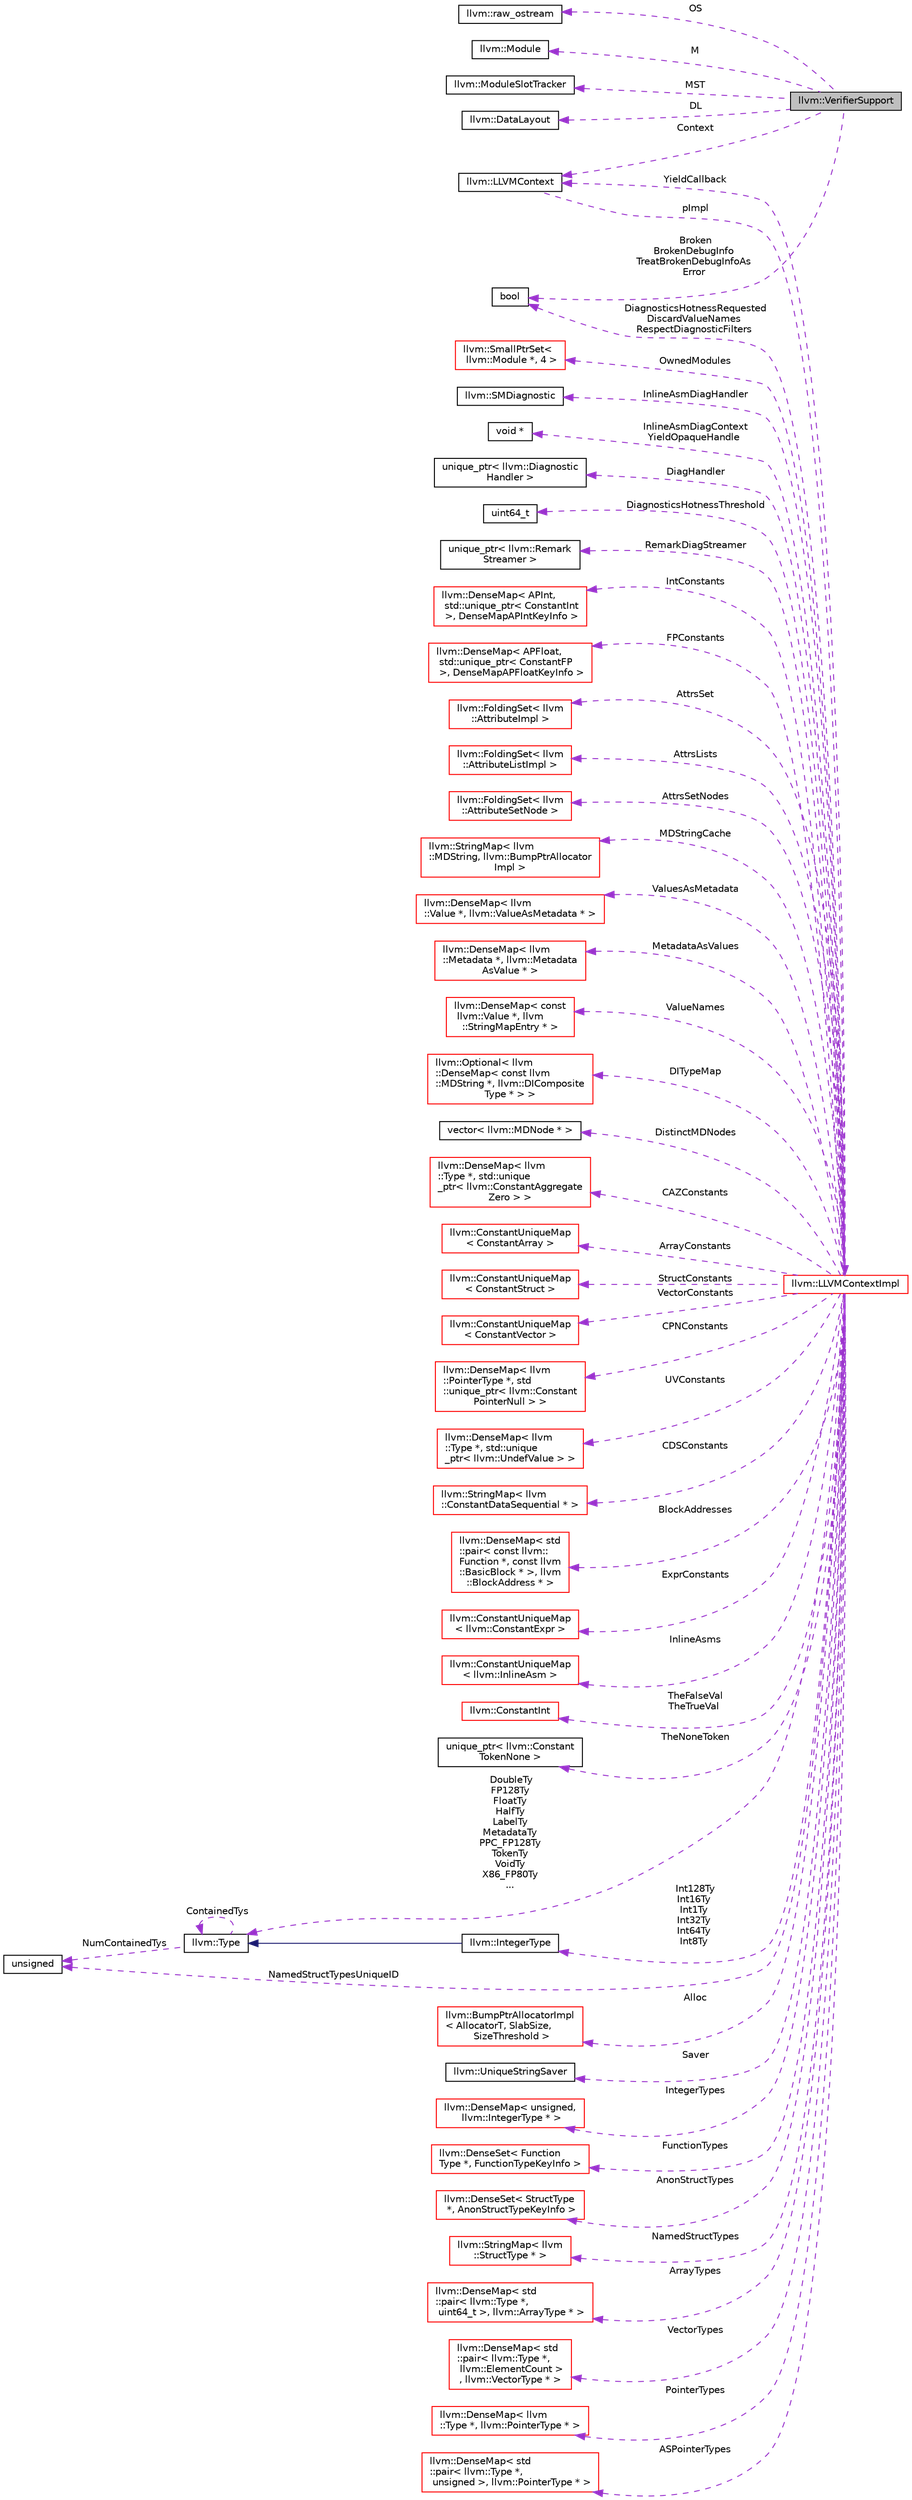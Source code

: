 digraph "llvm::VerifierSupport"
{
 // LATEX_PDF_SIZE
  bgcolor="transparent";
  edge [fontname="Helvetica",fontsize="10",labelfontname="Helvetica",labelfontsize="10"];
  node [fontname="Helvetica",fontsize="10",shape="box"];
  rankdir="LR";
  Node1 [label="llvm::VerifierSupport",height=0.2,width=0.4,color="black", fillcolor="grey75", style="filled", fontcolor="black",tooltip=" "];
  Node2 -> Node1 [dir="back",color="darkorchid3",fontsize="10",style="dashed",label=" OS" ,fontname="Helvetica"];
  Node2 [label="llvm::raw_ostream",height=0.2,width=0.4,color="black",URL="$classllvm_1_1raw__ostream.html",tooltip="This class implements an extremely fast bulk output stream that can only output to a stream."];
  Node3 -> Node1 [dir="back",color="darkorchid3",fontsize="10",style="dashed",label=" M" ,fontname="Helvetica"];
  Node3 [label="llvm::Module",height=0.2,width=0.4,color="black",URL="$classllvm_1_1Module.html",tooltip="A Module instance is used to store all the information related to an LLVM module."];
  Node4 -> Node1 [dir="back",color="darkorchid3",fontsize="10",style="dashed",label=" MST" ,fontname="Helvetica"];
  Node4 [label="llvm::ModuleSlotTracker",height=0.2,width=0.4,color="black",URL="$classllvm_1_1ModuleSlotTracker.html",tooltip="Manage lifetime of a slot tracker for printing IR."];
  Node5 -> Node1 [dir="back",color="darkorchid3",fontsize="10",style="dashed",label=" DL" ,fontname="Helvetica"];
  Node5 [label="llvm::DataLayout",height=0.2,width=0.4,color="black",URL="$classllvm_1_1DataLayout.html",tooltip="A parsed version of the target data layout string in and methods for querying it."];
  Node6 -> Node1 [dir="back",color="darkorchid3",fontsize="10",style="dashed",label=" Context" ,fontname="Helvetica"];
  Node6 [label="llvm::LLVMContext",height=0.2,width=0.4,color="black",URL="$classllvm_1_1LLVMContext.html",tooltip="This is an important class for using LLVM in a threaded context."];
  Node7 -> Node6 [dir="back",color="darkorchid3",fontsize="10",style="dashed",label=" pImpl" ,fontname="Helvetica"];
  Node7 [label="llvm::LLVMContextImpl",height=0.2,width=0.4,color="red",URL="$classllvm_1_1LLVMContextImpl.html",tooltip=" "];
  Node8 -> Node7 [dir="back",color="darkorchid3",fontsize="10",style="dashed",label=" OwnedModules" ,fontname="Helvetica"];
  Node8 [label="llvm::SmallPtrSet\<\l llvm::Module *, 4 \>",height=0.2,width=0.4,color="red",URL="$classllvm_1_1SmallPtrSet.html",tooltip=" "];
  Node16 -> Node7 [dir="back",color="darkorchid3",fontsize="10",style="dashed",label=" InlineAsmDiagHandler" ,fontname="Helvetica"];
  Node16 [label="llvm::SMDiagnostic",height=0.2,width=0.4,color="black",URL="$classllvm_1_1SMDiagnostic.html",tooltip="Instances of this class encapsulate one diagnostic report, allowing printing to a raw_ostream as a ca..."];
  Node17 -> Node7 [dir="back",color="darkorchid3",fontsize="10",style="dashed",label=" InlineAsmDiagContext\nYieldOpaqueHandle" ,fontname="Helvetica"];
  Node17 [label="void *",height=0.2,width=0.4,color="black",tooltip=" "];
  Node18 -> Node7 [dir="back",color="darkorchid3",fontsize="10",style="dashed",label=" DiagHandler" ,fontname="Helvetica"];
  Node18 [label="unique_ptr\< llvm::Diagnostic\lHandler \>",height=0.2,width=0.4,color="black",tooltip=" "];
  Node19 -> Node7 [dir="back",color="darkorchid3",fontsize="10",style="dashed",label=" DiagnosticsHotnessRequested\nDiscardValueNames\nRespectDiagnosticFilters" ,fontname="Helvetica"];
  Node19 [label="bool",height=0.2,width=0.4,color="black",URL="$classbool.html",tooltip=" "];
  Node20 -> Node7 [dir="back",color="darkorchid3",fontsize="10",style="dashed",label=" DiagnosticsHotnessThreshold" ,fontname="Helvetica"];
  Node20 [label="uint64_t",height=0.2,width=0.4,color="black",tooltip=" "];
  Node21 -> Node7 [dir="back",color="darkorchid3",fontsize="10",style="dashed",label=" RemarkDiagStreamer" ,fontname="Helvetica"];
  Node21 [label="unique_ptr\< llvm::Remark\lStreamer \>",height=0.2,width=0.4,color="black",tooltip=" "];
  Node6 -> Node7 [dir="back",color="darkorchid3",fontsize="10",style="dashed",label=" YieldCallback" ,fontname="Helvetica"];
  Node22 -> Node7 [dir="back",color="darkorchid3",fontsize="10",style="dashed",label=" IntConstants" ,fontname="Helvetica"];
  Node22 [label="llvm::DenseMap\< APInt,\l std::unique_ptr\< ConstantInt\l \>, DenseMapAPIntKeyInfo \>",height=0.2,width=0.4,color="red",URL="$classllvm_1_1DenseMap.html",tooltip=" "];
  Node26 -> Node7 [dir="back",color="darkorchid3",fontsize="10",style="dashed",label=" FPConstants" ,fontname="Helvetica"];
  Node26 [label="llvm::DenseMap\< APFloat,\l std::unique_ptr\< ConstantFP\l \>, DenseMapAPFloatKeyInfo \>",height=0.2,width=0.4,color="red",URL="$classllvm_1_1DenseMap.html",tooltip=" "];
  Node28 -> Node7 [dir="back",color="darkorchid3",fontsize="10",style="dashed",label=" AttrsSet" ,fontname="Helvetica"];
  Node28 [label="llvm::FoldingSet\< llvm\l::AttributeImpl \>",height=0.2,width=0.4,color="red",URL="$classllvm_1_1FoldingSet.html",tooltip=" "];
  Node34 -> Node7 [dir="back",color="darkorchid3",fontsize="10",style="dashed",label=" AttrsLists" ,fontname="Helvetica"];
  Node34 [label="llvm::FoldingSet\< llvm\l::AttributeListImpl \>",height=0.2,width=0.4,color="red",URL="$classllvm_1_1FoldingSet.html",tooltip=" "];
  Node36 -> Node7 [dir="back",color="darkorchid3",fontsize="10",style="dashed",label=" AttrsSetNodes" ,fontname="Helvetica"];
  Node36 [label="llvm::FoldingSet\< llvm\l::AttributeSetNode \>",height=0.2,width=0.4,color="red",URL="$classllvm_1_1FoldingSet.html",tooltip=" "];
  Node38 -> Node7 [dir="back",color="darkorchid3",fontsize="10",style="dashed",label=" MDStringCache" ,fontname="Helvetica"];
  Node38 [label="llvm::StringMap\< llvm\l::MDString, llvm::BumpPtrAllocator\lImpl \>",height=0.2,width=0.4,color="red",URL="$classllvm_1_1StringMap.html",tooltip=" "];
  Node42 -> Node7 [dir="back",color="darkorchid3",fontsize="10",style="dashed",label=" ValuesAsMetadata" ,fontname="Helvetica"];
  Node42 [label="llvm::DenseMap\< llvm\l::Value *, llvm::ValueAsMetadata * \>",height=0.2,width=0.4,color="red",URL="$classllvm_1_1DenseMap.html",tooltip=" "];
  Node44 -> Node7 [dir="back",color="darkorchid3",fontsize="10",style="dashed",label=" MetadataAsValues" ,fontname="Helvetica"];
  Node44 [label="llvm::DenseMap\< llvm\l::Metadata *, llvm::Metadata\lAsValue * \>",height=0.2,width=0.4,color="red",URL="$classllvm_1_1DenseMap.html",tooltip=" "];
  Node46 -> Node7 [dir="back",color="darkorchid3",fontsize="10",style="dashed",label=" ValueNames" ,fontname="Helvetica"];
  Node46 [label="llvm::DenseMap\< const\l llvm::Value *, llvm\l::StringMapEntry * \>",height=0.2,width=0.4,color="red",URL="$classllvm_1_1DenseMap.html",tooltip=" "];
  Node48 -> Node7 [dir="back",color="darkorchid3",fontsize="10",style="dashed",label=" DITypeMap" ,fontname="Helvetica"];
  Node48 [label="llvm::Optional\< llvm\l::DenseMap\< const llvm\l::MDString *, llvm::DIComposite\lType * \> \>",height=0.2,width=0.4,color="red",URL="$classllvm_1_1Optional.html",tooltip=" "];
  Node50 -> Node7 [dir="back",color="darkorchid3",fontsize="10",style="dashed",label=" DistinctMDNodes" ,fontname="Helvetica"];
  Node50 [label="vector\< llvm::MDNode * \>",height=0.2,width=0.4,color="black",tooltip=" "];
  Node51 -> Node7 [dir="back",color="darkorchid3",fontsize="10",style="dashed",label=" CAZConstants" ,fontname="Helvetica"];
  Node51 [label="llvm::DenseMap\< llvm\l::Type *, std::unique\l_ptr\< llvm::ConstantAggregate\lZero \> \>",height=0.2,width=0.4,color="red",URL="$classllvm_1_1DenseMap.html",tooltip=" "];
  Node53 -> Node7 [dir="back",color="darkorchid3",fontsize="10",style="dashed",label=" ArrayConstants" ,fontname="Helvetica"];
  Node53 [label="llvm::ConstantUniqueMap\l\< ConstantArray \>",height=0.2,width=0.4,color="red",URL="$classllvm_1_1ConstantUniqueMap.html",tooltip=" "];
  Node55 -> Node7 [dir="back",color="darkorchid3",fontsize="10",style="dashed",label=" StructConstants" ,fontname="Helvetica"];
  Node55 [label="llvm::ConstantUniqueMap\l\< ConstantStruct \>",height=0.2,width=0.4,color="red",URL="$classllvm_1_1ConstantUniqueMap.html",tooltip=" "];
  Node56 -> Node7 [dir="back",color="darkorchid3",fontsize="10",style="dashed",label=" VectorConstants" ,fontname="Helvetica"];
  Node56 [label="llvm::ConstantUniqueMap\l\< ConstantVector \>",height=0.2,width=0.4,color="red",URL="$classllvm_1_1ConstantUniqueMap.html",tooltip=" "];
  Node57 -> Node7 [dir="back",color="darkorchid3",fontsize="10",style="dashed",label=" CPNConstants" ,fontname="Helvetica"];
  Node57 [label="llvm::DenseMap\< llvm\l::PointerType *, std\l::unique_ptr\< llvm::Constant\lPointerNull \> \>",height=0.2,width=0.4,color="red",URL="$classllvm_1_1DenseMap.html",tooltip=" "];
  Node59 -> Node7 [dir="back",color="darkorchid3",fontsize="10",style="dashed",label=" UVConstants" ,fontname="Helvetica"];
  Node59 [label="llvm::DenseMap\< llvm\l::Type *, std::unique\l_ptr\< llvm::UndefValue \> \>",height=0.2,width=0.4,color="red",URL="$classllvm_1_1DenseMap.html",tooltip=" "];
  Node61 -> Node7 [dir="back",color="darkorchid3",fontsize="10",style="dashed",label=" CDSConstants" ,fontname="Helvetica"];
  Node61 [label="llvm::StringMap\< llvm\l::ConstantDataSequential * \>",height=0.2,width=0.4,color="red",URL="$classllvm_1_1StringMap.html",tooltip=" "];
  Node62 -> Node7 [dir="back",color="darkorchid3",fontsize="10",style="dashed",label=" BlockAddresses" ,fontname="Helvetica"];
  Node62 [label="llvm::DenseMap\< std\l::pair\< const llvm::\lFunction *, const llvm\l::BasicBlock * \>, llvm\l::BlockAddress * \>",height=0.2,width=0.4,color="red",URL="$classllvm_1_1DenseMap.html",tooltip=" "];
  Node64 -> Node7 [dir="back",color="darkorchid3",fontsize="10",style="dashed",label=" ExprConstants" ,fontname="Helvetica"];
  Node64 [label="llvm::ConstantUniqueMap\l\< llvm::ConstantExpr \>",height=0.2,width=0.4,color="red",URL="$classllvm_1_1ConstantUniqueMap.html",tooltip=" "];
  Node65 -> Node7 [dir="back",color="darkorchid3",fontsize="10",style="dashed",label=" InlineAsms" ,fontname="Helvetica"];
  Node65 [label="llvm::ConstantUniqueMap\l\< llvm::InlineAsm \>",height=0.2,width=0.4,color="red",URL="$classllvm_1_1ConstantUniqueMap.html",tooltip=" "];
  Node66 -> Node7 [dir="back",color="darkorchid3",fontsize="10",style="dashed",label=" TheFalseVal\nTheTrueVal" ,fontname="Helvetica"];
  Node66 [label="llvm::ConstantInt",height=0.2,width=0.4,color="red",URL="$classllvm_1_1ConstantInt.html",tooltip="This is the shared class of boolean and integer constants."];
  Node71 -> Node7 [dir="back",color="darkorchid3",fontsize="10",style="dashed",label=" TheNoneToken" ,fontname="Helvetica"];
  Node71 [label="unique_ptr\< llvm::Constant\lTokenNone \>",height=0.2,width=0.4,color="black",tooltip=" "];
  Node72 -> Node7 [dir="back",color="darkorchid3",fontsize="10",style="dashed",label=" DoubleTy\nFP128Ty\nFloatTy\nHalfTy\nLabelTy\nMetadataTy\nPPC_FP128Ty\nTokenTy\nVoidTy\nX86_FP80Ty\n..." ,fontname="Helvetica"];
  Node72 [label="llvm::Type",height=0.2,width=0.4,color="black",URL="$classllvm_1_1Type.html",tooltip="The instances of the Type class are immutable: once they are created, they are never changed."];
  Node13 -> Node72 [dir="back",color="darkorchid3",fontsize="10",style="dashed",label=" NumContainedTys" ,fontname="Helvetica"];
  Node13 [label="unsigned",height=0.2,width=0.4,color="black",URL="$classunsigned.html",tooltip=" "];
  Node72 -> Node72 [dir="back",color="darkorchid3",fontsize="10",style="dashed",label=" ContainedTys" ,fontname="Helvetica"];
  Node73 -> Node7 [dir="back",color="darkorchid3",fontsize="10",style="dashed",label=" Int128Ty\nInt16Ty\nInt1Ty\nInt32Ty\nInt64Ty\nInt8Ty" ,fontname="Helvetica"];
  Node73 [label="llvm::IntegerType",height=0.2,width=0.4,color="black",URL="$classllvm_1_1IntegerType.html",tooltip="Class to represent integer types."];
  Node72 -> Node73 [dir="back",color="midnightblue",fontsize="10",style="solid",fontname="Helvetica"];
  Node74 -> Node7 [dir="back",color="darkorchid3",fontsize="10",style="dashed",label=" Alloc" ,fontname="Helvetica"];
  Node74 [label="llvm::BumpPtrAllocatorImpl\l\< AllocatorT, SlabSize,\l SizeThreshold \>",height=0.2,width=0.4,color="red",URL="$classllvm_1_1BumpPtrAllocatorImpl.html",tooltip="Allocate memory in an ever growing pool, as if by bump-pointer."];
  Node76 -> Node7 [dir="back",color="darkorchid3",fontsize="10",style="dashed",label=" Saver" ,fontname="Helvetica"];
  Node76 [label="llvm::UniqueStringSaver",height=0.2,width=0.4,color="black",URL="$classllvm_1_1UniqueStringSaver.html",tooltip="Saves strings in the provided stable storage and returns a StringRef with a stable character pointer."];
  Node77 -> Node7 [dir="back",color="darkorchid3",fontsize="10",style="dashed",label=" IntegerTypes" ,fontname="Helvetica"];
  Node77 [label="llvm::DenseMap\< unsigned,\l llvm::IntegerType * \>",height=0.2,width=0.4,color="red",URL="$classllvm_1_1DenseMap.html",tooltip=" "];
  Node79 -> Node7 [dir="back",color="darkorchid3",fontsize="10",style="dashed",label=" FunctionTypes" ,fontname="Helvetica"];
  Node79 [label="llvm::DenseSet\< Function\lType *, FunctionTypeKeyInfo \>",height=0.2,width=0.4,color="red",URL="$classllvm_1_1DenseSet.html",tooltip=" "];
  Node83 -> Node7 [dir="back",color="darkorchid3",fontsize="10",style="dashed",label=" AnonStructTypes" ,fontname="Helvetica"];
  Node83 [label="llvm::DenseSet\< StructType\l *, AnonStructTypeKeyInfo \>",height=0.2,width=0.4,color="red",URL="$classllvm_1_1DenseSet.html",tooltip=" "];
  Node85 -> Node7 [dir="back",color="darkorchid3",fontsize="10",style="dashed",label=" NamedStructTypes" ,fontname="Helvetica"];
  Node85 [label="llvm::StringMap\< llvm\l::StructType * \>",height=0.2,width=0.4,color="red",URL="$classllvm_1_1StringMap.html",tooltip=" "];
  Node13 -> Node7 [dir="back",color="darkorchid3",fontsize="10",style="dashed",label=" NamedStructTypesUniqueID" ,fontname="Helvetica"];
  Node86 -> Node7 [dir="back",color="darkorchid3",fontsize="10",style="dashed",label=" ArrayTypes" ,fontname="Helvetica"];
  Node86 [label="llvm::DenseMap\< std\l::pair\< llvm::Type *,\l uint64_t \>, llvm::ArrayType * \>",height=0.2,width=0.4,color="red",URL="$classllvm_1_1DenseMap.html",tooltip=" "];
  Node88 -> Node7 [dir="back",color="darkorchid3",fontsize="10",style="dashed",label=" VectorTypes" ,fontname="Helvetica"];
  Node88 [label="llvm::DenseMap\< std\l::pair\< llvm::Type *,\l llvm::ElementCount \>\l, llvm::VectorType * \>",height=0.2,width=0.4,color="red",URL="$classllvm_1_1DenseMap.html",tooltip=" "];
  Node90 -> Node7 [dir="back",color="darkorchid3",fontsize="10",style="dashed",label=" PointerTypes" ,fontname="Helvetica"];
  Node90 [label="llvm::DenseMap\< llvm\l::Type *, llvm::PointerType * \>",height=0.2,width=0.4,color="red",URL="$classllvm_1_1DenseMap.html",tooltip=" "];
  Node92 -> Node7 [dir="back",color="darkorchid3",fontsize="10",style="dashed",label=" ASPointerTypes" ,fontname="Helvetica"];
  Node92 [label="llvm::DenseMap\< std\l::pair\< llvm::Type *,\l unsigned \>, llvm::PointerType * \>",height=0.2,width=0.4,color="red",URL="$classllvm_1_1DenseMap.html",tooltip=" "];
  Node19 -> Node1 [dir="back",color="darkorchid3",fontsize="10",style="dashed",label=" Broken\nBrokenDebugInfo\nTreatBrokenDebugInfoAs\lError" ,fontname="Helvetica"];
}
